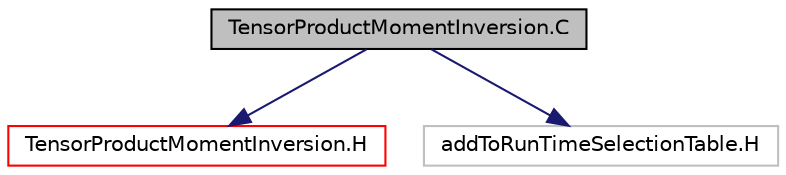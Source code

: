 digraph "TensorProductMomentInversion.C"
{
  bgcolor="transparent";
  edge [fontname="Helvetica",fontsize="10",labelfontname="Helvetica",labelfontsize="10"];
  node [fontname="Helvetica",fontsize="10",shape=record];
  Node0 [label="TensorProductMomentInversion.C",height=0.2,width=0.4,color="black", fillcolor="grey75", style="filled", fontcolor="black"];
  Node0 -> Node1 [color="midnightblue",fontsize="10",style="solid",fontname="Helvetica"];
  Node1 [label="TensorProductMomentInversion.H",height=0.2,width=0.4,color="red",URL="$a00239.html"];
  Node0 -> Node28 [color="midnightblue",fontsize="10",style="solid",fontname="Helvetica"];
  Node28 [label="addToRunTimeSelectionTable.H",height=0.2,width=0.4,color="grey75"];
}
